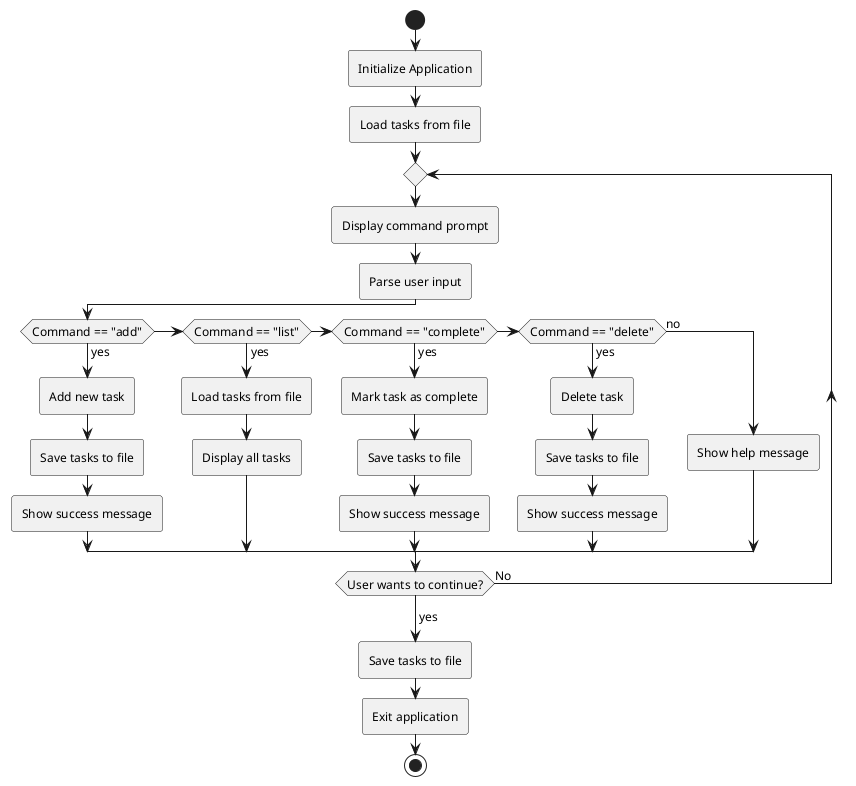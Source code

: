 @startuml Todo List App Flowchart

skinparam monochrome true
skinparam defaultFontName Arial
skinparam defaultFontSize 12
skinparam roundcorner 5

start

:Initialize Application;
:Load tasks from file;

repeat
    :Display command prompt;
    :Parse user input;

    if (Command == "add") then (yes)
        :Add new task;
        :Save tasks to file;
        :Show success message;
    else if (Command == "list") then (yes)
        :Load tasks from file;
        :Display all tasks;
    else if (Command == "complete") then (yes)
        :Mark task as complete;
        :Save tasks to file;
        :Show success message;
    else if (Command == "delete") then (yes)
        :Delete task;
        :Save tasks to file;
        :Show success message;
    else (no)
        :Show help message;
    endif

repeat while (User wants to continue?) is (No) 
-> yes;

:Save tasks to file;
:Exit application;

stop

@enduml
